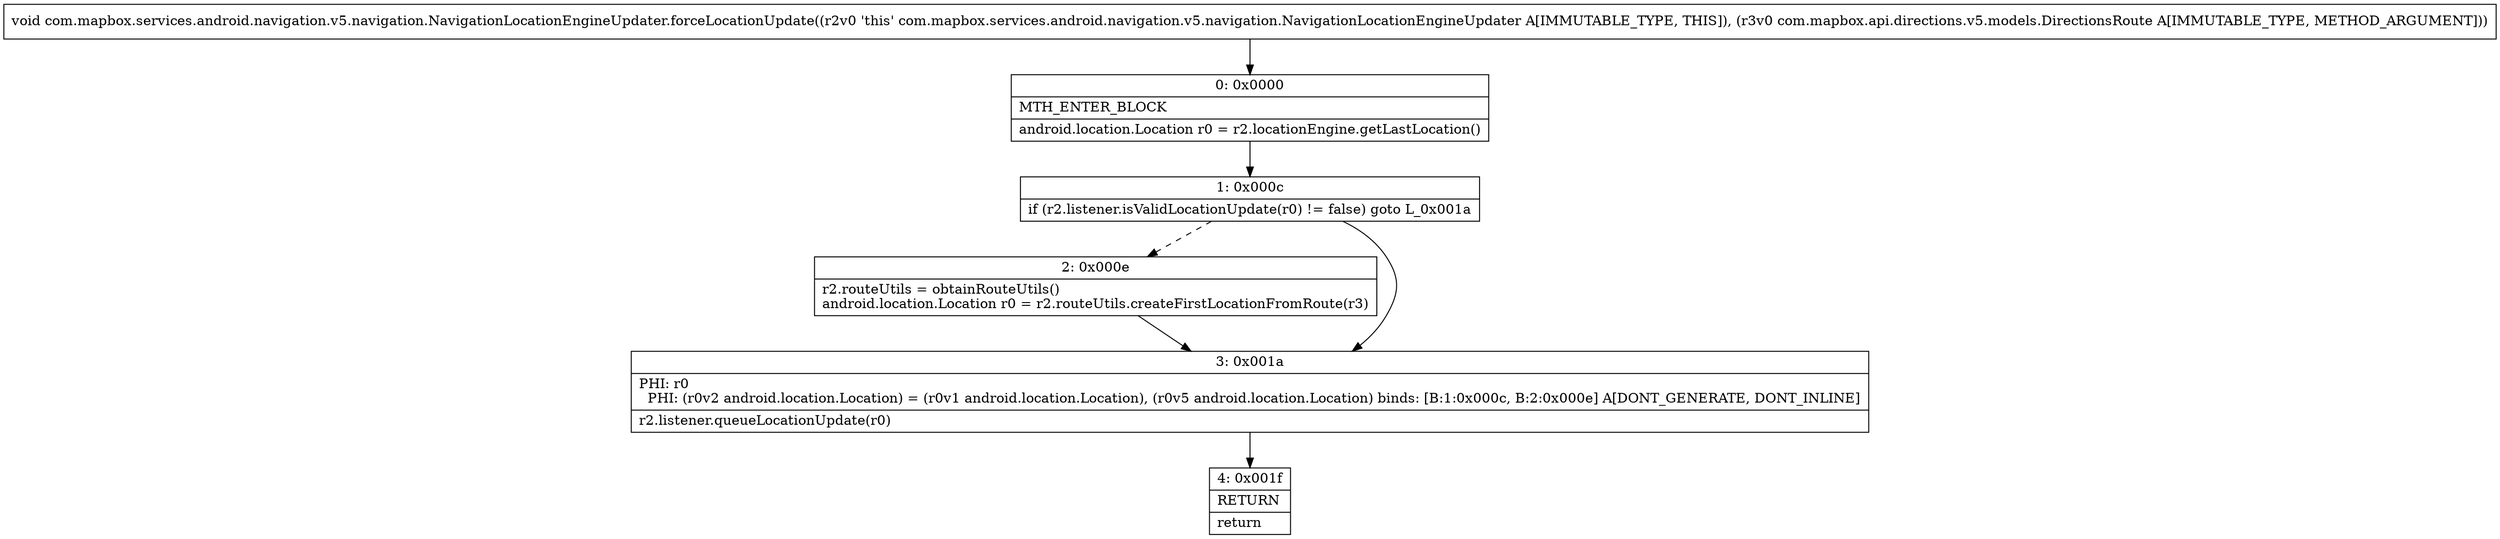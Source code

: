 digraph "CFG forcom.mapbox.services.android.navigation.v5.navigation.NavigationLocationEngineUpdater.forceLocationUpdate(Lcom\/mapbox\/api\/directions\/v5\/models\/DirectionsRoute;)V" {
Node_0 [shape=record,label="{0\:\ 0x0000|MTH_ENTER_BLOCK\l|android.location.Location r0 = r2.locationEngine.getLastLocation()\l}"];
Node_1 [shape=record,label="{1\:\ 0x000c|if (r2.listener.isValidLocationUpdate(r0) != false) goto L_0x001a\l}"];
Node_2 [shape=record,label="{2\:\ 0x000e|r2.routeUtils = obtainRouteUtils()\landroid.location.Location r0 = r2.routeUtils.createFirstLocationFromRoute(r3)\l}"];
Node_3 [shape=record,label="{3\:\ 0x001a|PHI: r0 \l  PHI: (r0v2 android.location.Location) = (r0v1 android.location.Location), (r0v5 android.location.Location) binds: [B:1:0x000c, B:2:0x000e] A[DONT_GENERATE, DONT_INLINE]\l|r2.listener.queueLocationUpdate(r0)\l}"];
Node_4 [shape=record,label="{4\:\ 0x001f|RETURN\l|return\l}"];
MethodNode[shape=record,label="{void com.mapbox.services.android.navigation.v5.navigation.NavigationLocationEngineUpdater.forceLocationUpdate((r2v0 'this' com.mapbox.services.android.navigation.v5.navigation.NavigationLocationEngineUpdater A[IMMUTABLE_TYPE, THIS]), (r3v0 com.mapbox.api.directions.v5.models.DirectionsRoute A[IMMUTABLE_TYPE, METHOD_ARGUMENT])) }"];
MethodNode -> Node_0;
Node_0 -> Node_1;
Node_1 -> Node_2[style=dashed];
Node_1 -> Node_3;
Node_2 -> Node_3;
Node_3 -> Node_4;
}


